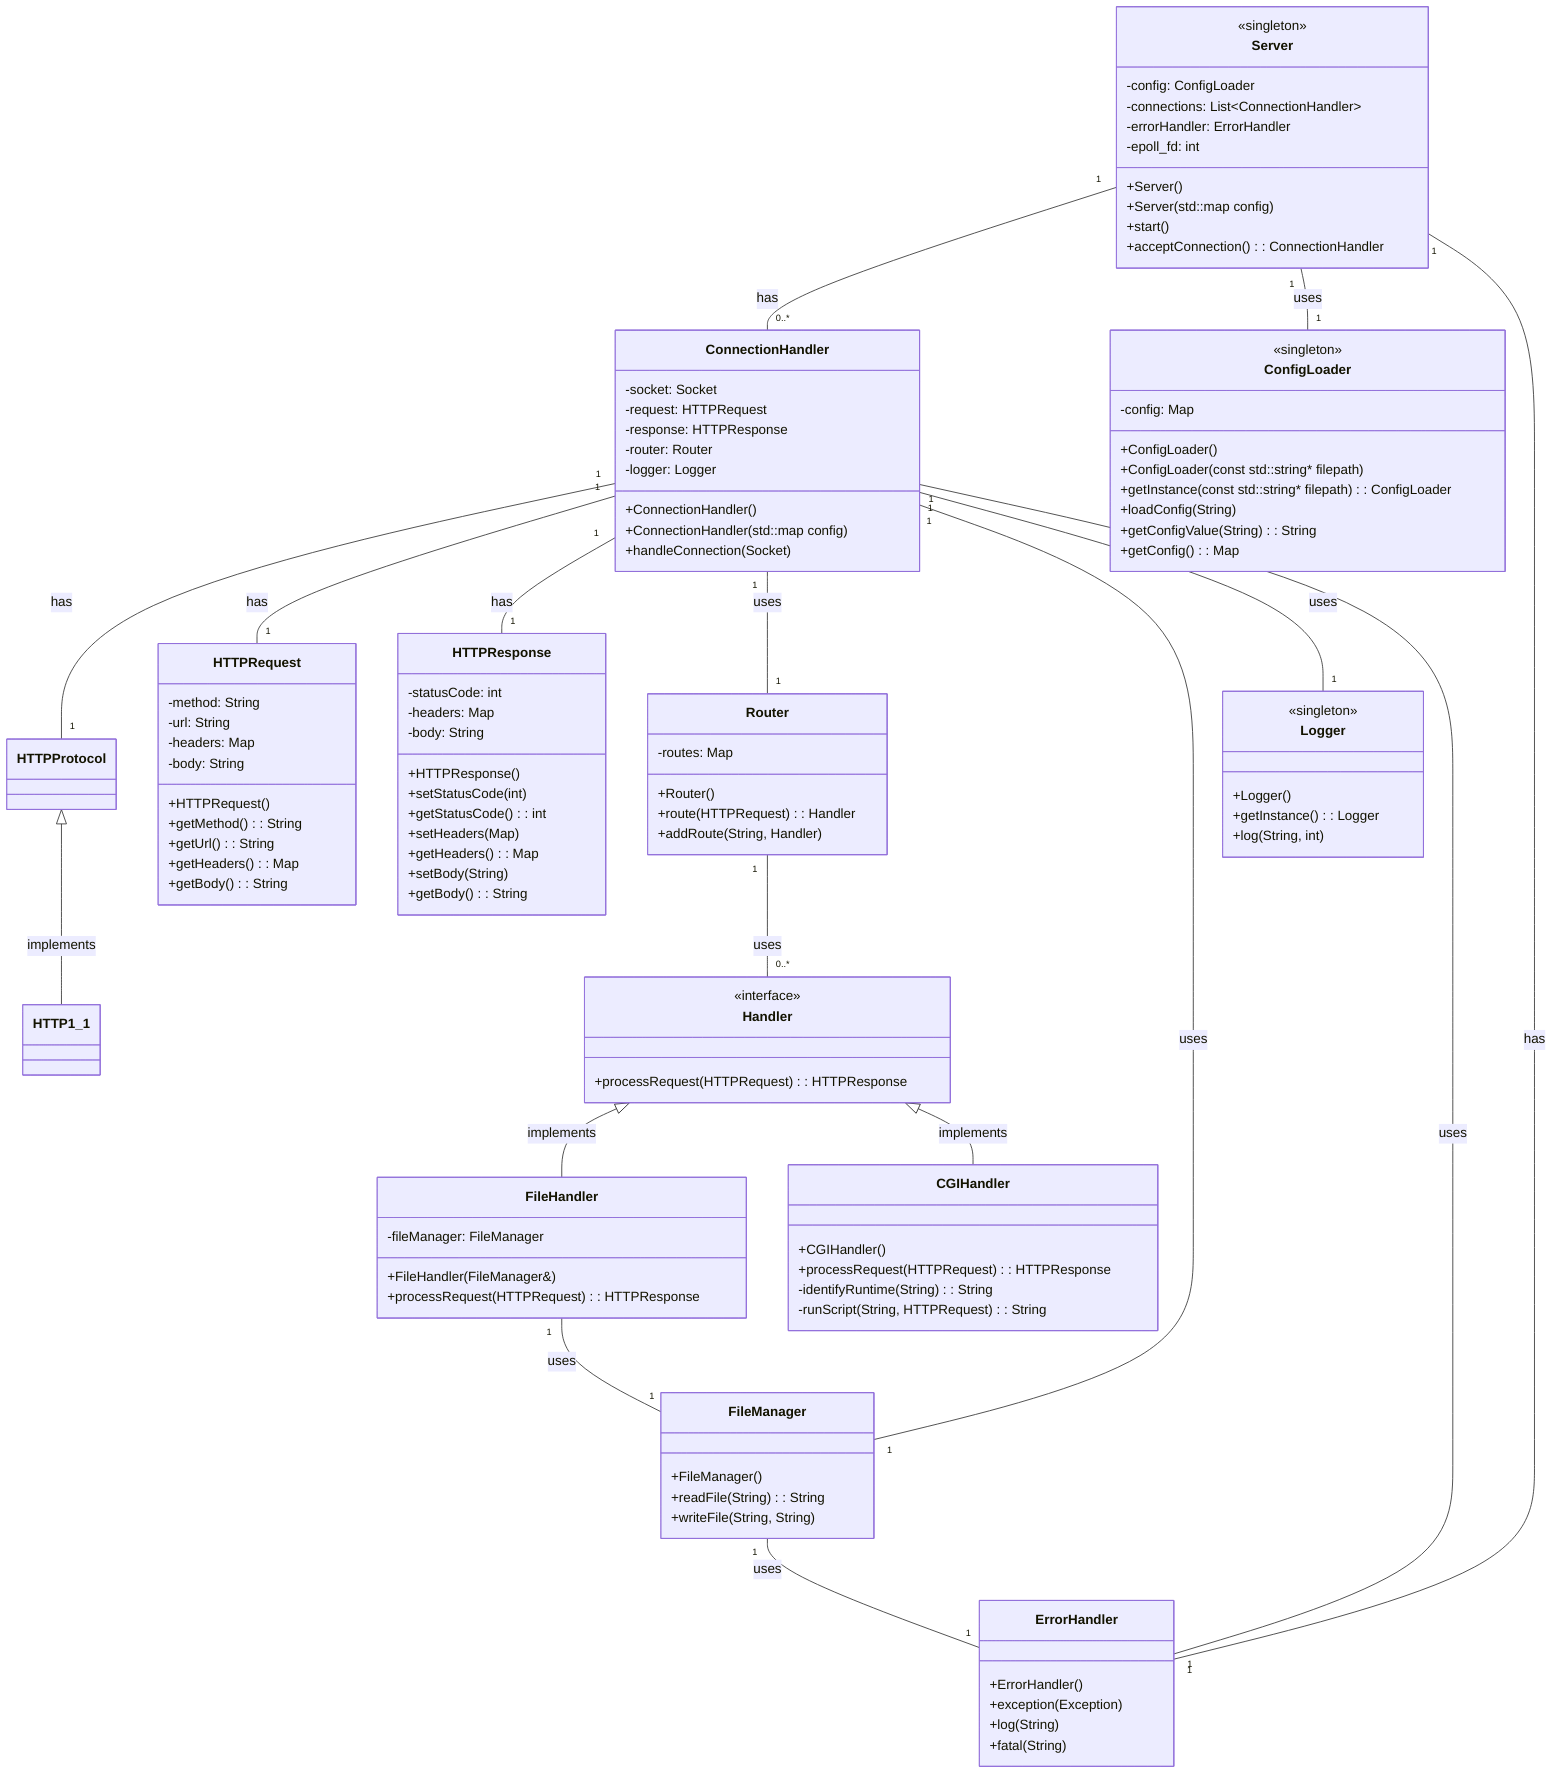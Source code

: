 classDiagram
class Server {
  <<singleton>>
  +Server()
  +Server(std::map<std::string, std::string> config)
  +start()
  +acceptConnection(): ConnectionHandler
  -config: ConfigLoader
  -connections: List~ConnectionHandler~
  -errorHandler: ErrorHandler
  -epoll_fd: int
}

class ConnectionHandler {
  +ConnectionHandler()
  +ConnectionHandler(std::map<std::string, std::string> config)
  +handleConnection(Socket)
  -socket: Socket
  -request: HTTPRequest
  -response: HTTPResponse
  -router: Router
  -logger: Logger
}

class HTTPRequest {
  +HTTPRequest()
  +getMethod(): String
  +getUrl(): String
  +getHeaders(): Map<String, String>
  +getBody(): String
  -method: String
  -url: String
  -headers: Map<String, String>
  -body: String
}

class HTTPResponse {
  +HTTPResponse()
  +setStatusCode(int)
  +getStatusCode(): int
  +setHeaders(Map<String, String>)
  +getHeaders(): Map<String, String>
  +setBody(String)
  +getBody(): String
  -statusCode: int
  -headers: Map<String, String>
  -body: String
}

class ConfigLoader {
  <<singleton>>
  +ConfigLoader()
  +ConfigLoader(const std::string* filepath)
  +getInstance(const std::string* filepath): ConfigLoader
  +loadConfig(String)
  +getConfigValue(String): String
  +getConfig(): Map<String, String>
  -config: Map<String, String>
}

class FileManager {
  +FileManager()
  +readFile(String): String
  +writeFile(String, String)
}

class ErrorHandler {
  +ErrorHandler()
  +exception(Exception)
  +log(String)
  +fatal(String)
}

class Logger {
  <<singleton>>
  +Logger()
  +getInstance(): Logger
  +log(String, int)
}

class Router {
  +Router()
  +route(HTTPRequest): Handler
  +addRoute(String, Handler)
  -routes: Map<String, Handler>
}

class Handler {
  <<interface>>
  +processRequest(HTTPRequest): HTTPResponse
}

class FileHandler {
  +FileHandler(FileManager&)
  +processRequest(HTTPRequest): HTTPResponse
  -fileManager: FileManager
}

class CGIHandler {
  +CGIHandler()
  +processRequest(HTTPRequest): HTTPResponse
  -identifyRuntime(String): String
  -runScript(String, HTTPRequest): String
}

Server "1" -- "0..*" ConnectionHandler : has
ConnectionHandler "1" -- "1" HTTPProtocol : has
HTTPProtocol <|-- HTTP1_1 : implements
ConnectionHandler "1" -- "1" HTTPRequest : has
ConnectionHandler "1" -- "1" HTTPResponse : has
Server "1" -- "1" ConfigLoader : uses
ConnectionHandler "1" -- "1" Router : uses
Router "1" -- "0..*" Handler : uses
Handler <|-- FileHandler : implements
Handler <|-- CGIHandler : implements
FileHandler "1" -- "1" FileManager : uses
ConnectionHandler "1" -- "1" FileManager : uses
ConnectionHandler "1" -- "1" Logger : uses
Server "1" -- "1" ErrorHandler : has
ConnectionHandler "1" -- "1" ErrorHandler : uses
FileManager "1" -- "1" ErrorHandler : uses